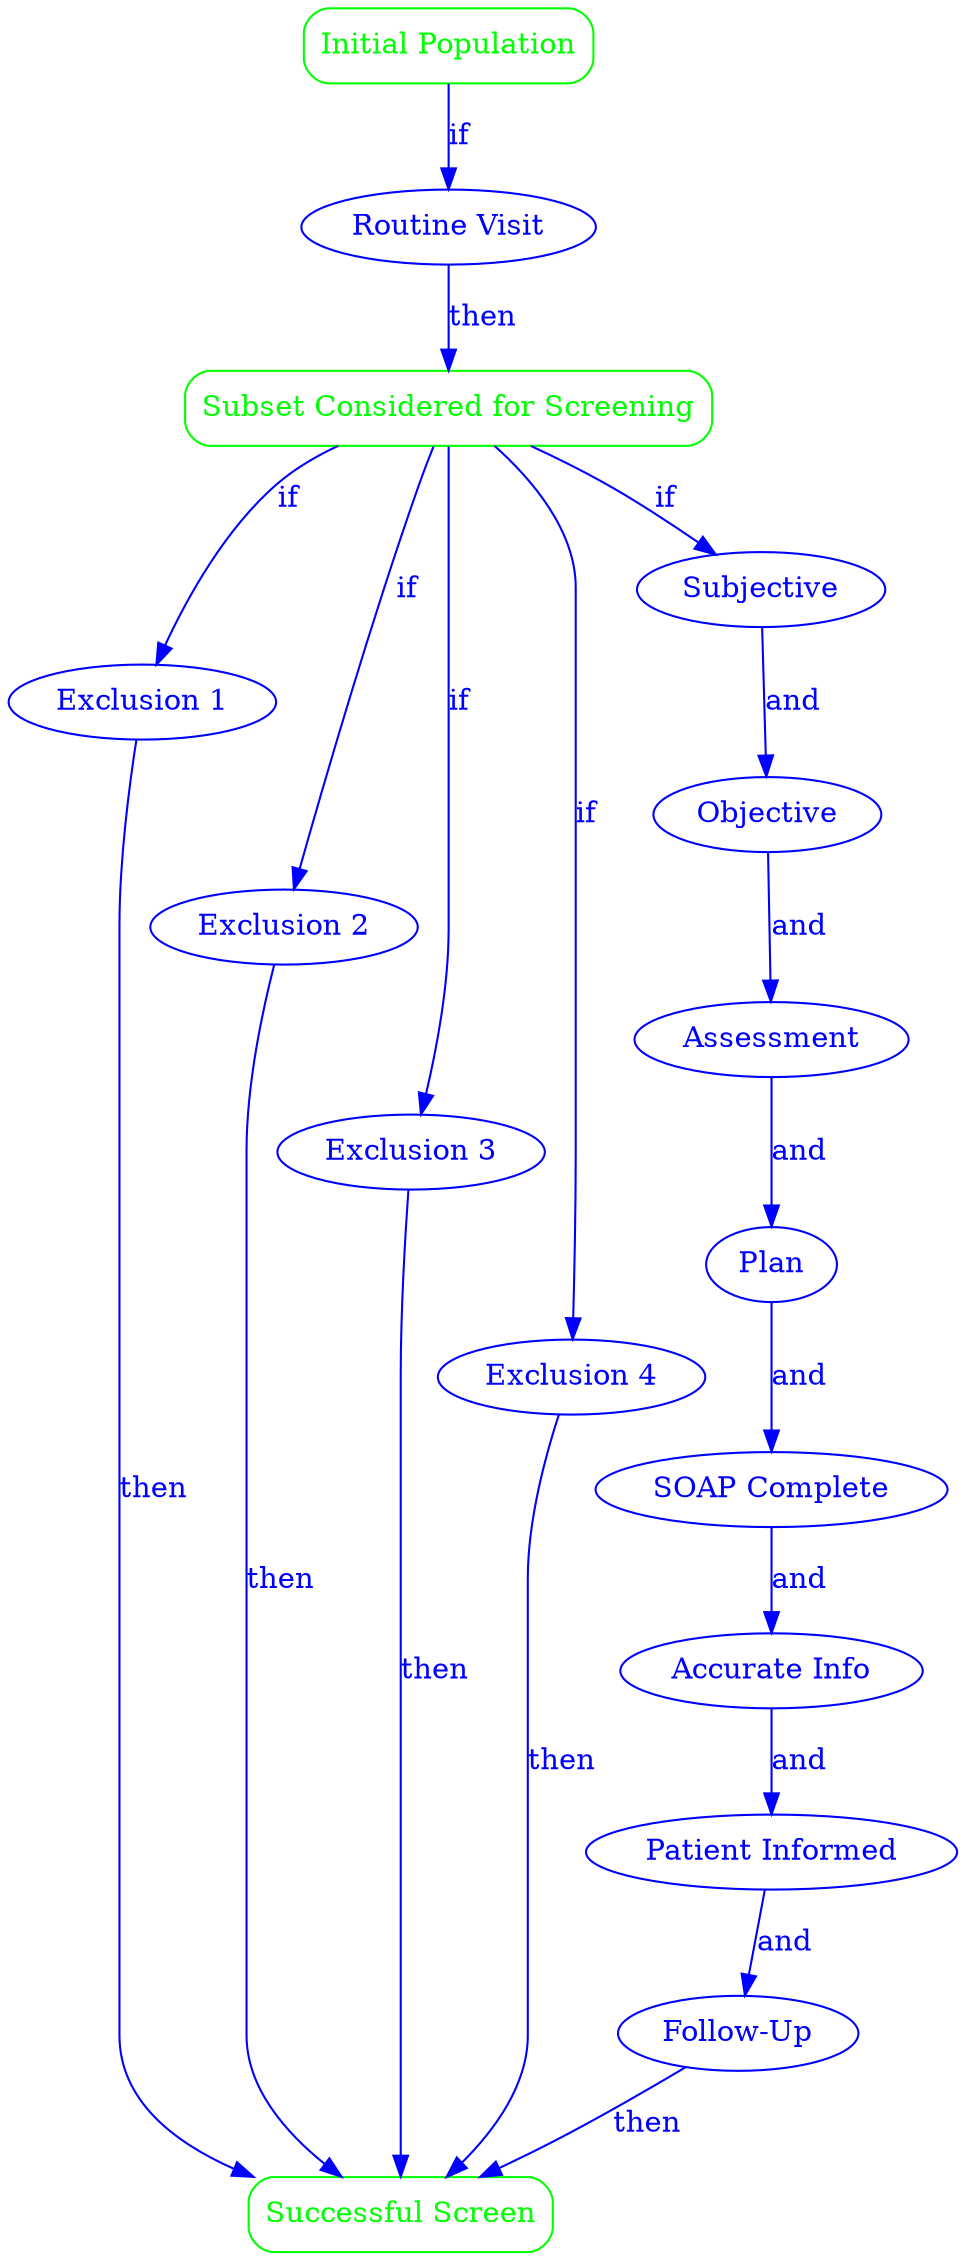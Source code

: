 digraph SOAP_Note_Protocol {
    rankdir=TB;

    // Population nodes
    Initial_Population [label="Initial Population", shape=box, style=rounded, color=green, fontcolor=green, comment="All patients presenting for clinical evaluation"];
    Subset_Screening [label="Subset Considered for Screening", shape=box, style=rounded, color=green, fontcolor=green, comment="Patients with scheduled non-emergency consultation"];
    Successful_Screen [label="Successful Screen", shape=box, style=rounded, color=green, fontcolor=green, comment="Completion of comprehensive SOAP note"];

    // Criterion nodes
    Routine_Visit [label="Routine Visit", shape=ellipse, color=blue, fontcolor=blue, comment="Scheduled appointment for non-emergency consultation"];
    Exclusion_1 [label="Exclusion 1", shape=ellipse, color=blue, fontcolor=blue, comment="Acute, life-threatening conditions"];
    Exclusion_2 [label="Exclusion 2", shape=ellipse, color=blue, fontcolor=blue, comment="Unable to communicate effectively"];
    Exclusion_3 [label="Exclusion 3", shape=ellipse, color=blue, fontcolor=blue, comment="Admitted for inpatient care, not stable"];
    Exclusion_4 [label="Exclusion 4", shape=ellipse, color=blue, fontcolor=blue, comment="Opted out of SOAP note process"];
    Subjective [label="Subjective", shape=ellipse, color=blue, fontcolor=blue, comment="Gathering patient's history and complaints"];
    Objective [label="Objective", shape=ellipse, color=blue, fontcolor=blue, comment="Physical examination and diagnostic tests"];
    Assessment [label="Assessment", shape=ellipse, color=blue, fontcolor=blue, comment="Formulating differential diagnosis"];
    Plan [label="Plan", shape=ellipse, color=blue, fontcolor=blue, comment="Developing management plan"];
    SOAP_Complete [label="SOAP Complete", shape=ellipse, color=blue, fontcolor=blue, comment="All SOAP sections completed"];
    Accurate_Info [label="Accurate Info", shape=ellipse, color=blue, fontcolor=blue, comment="Information is accurate and up-to-date"];
    Patient_Informed [label="Patient Informed", shape=ellipse, color=blue, fontcolor=blue, comment="Patient informed of diagnosis and plan"];
    Follow_Up [label="Follow-Up", shape=ellipse, color=blue, fontcolor=blue, comment="Follow-up appointments or referrals scheduled"];

    // Edges
    Initial_Population -> Routine_Visit [label="if", color=blue, fontcolor=blue];
    Routine_Visit -> Subset_Screening [label="then", color=blue, fontcolor=blue];

    Subset_Screening -> Exclusion_1 [label="if", color=blue, fontcolor=blue];
    Subset_Screening -> Exclusion_2 [label="if", color=blue, fontcolor=blue];
    Subset_Screening -> Exclusion_3 [label="if", color=blue, fontcolor=blue];
    Subset_Screening -> Exclusion_4 [label="if", color=blue, fontcolor=blue];

    Exclusion_1 -> Successful_Screen [label="then", color=blue, fontcolor=blue];
    Exclusion_2 -> Successful_Screen [label="then", color=blue, fontcolor=blue];
    Exclusion_3 -> Successful_Screen [label="then", color=blue, fontcolor=blue];
    Exclusion_4 -> Successful_Screen [label="then", color=blue, fontcolor=blue];

    Subset_Screening -> Subjective [label="if", color=blue, fontcolor=blue];
    Subjective -> Objective [label="and", color=blue, fontcolor=blue];
    Objective -> Assessment [label="and", color=blue, fontcolor=blue];
    Assessment -> Plan [label="and", color=blue, fontcolor=blue];
    Plan -> SOAP_Complete [label="and", color=blue, fontcolor=blue];
    SOAP_Complete -> Accurate_Info [label="and", color=blue, fontcolor=blue];
    Accurate_Info -> Patient_Informed [label="and", color=blue, fontcolor=blue];
    Patient_Informed -> Follow_Up [label="and", color=blue, fontcolor=blue];
    Follow_Up -> Successful_Screen [label="then", color=blue, fontcolor=blue];
}